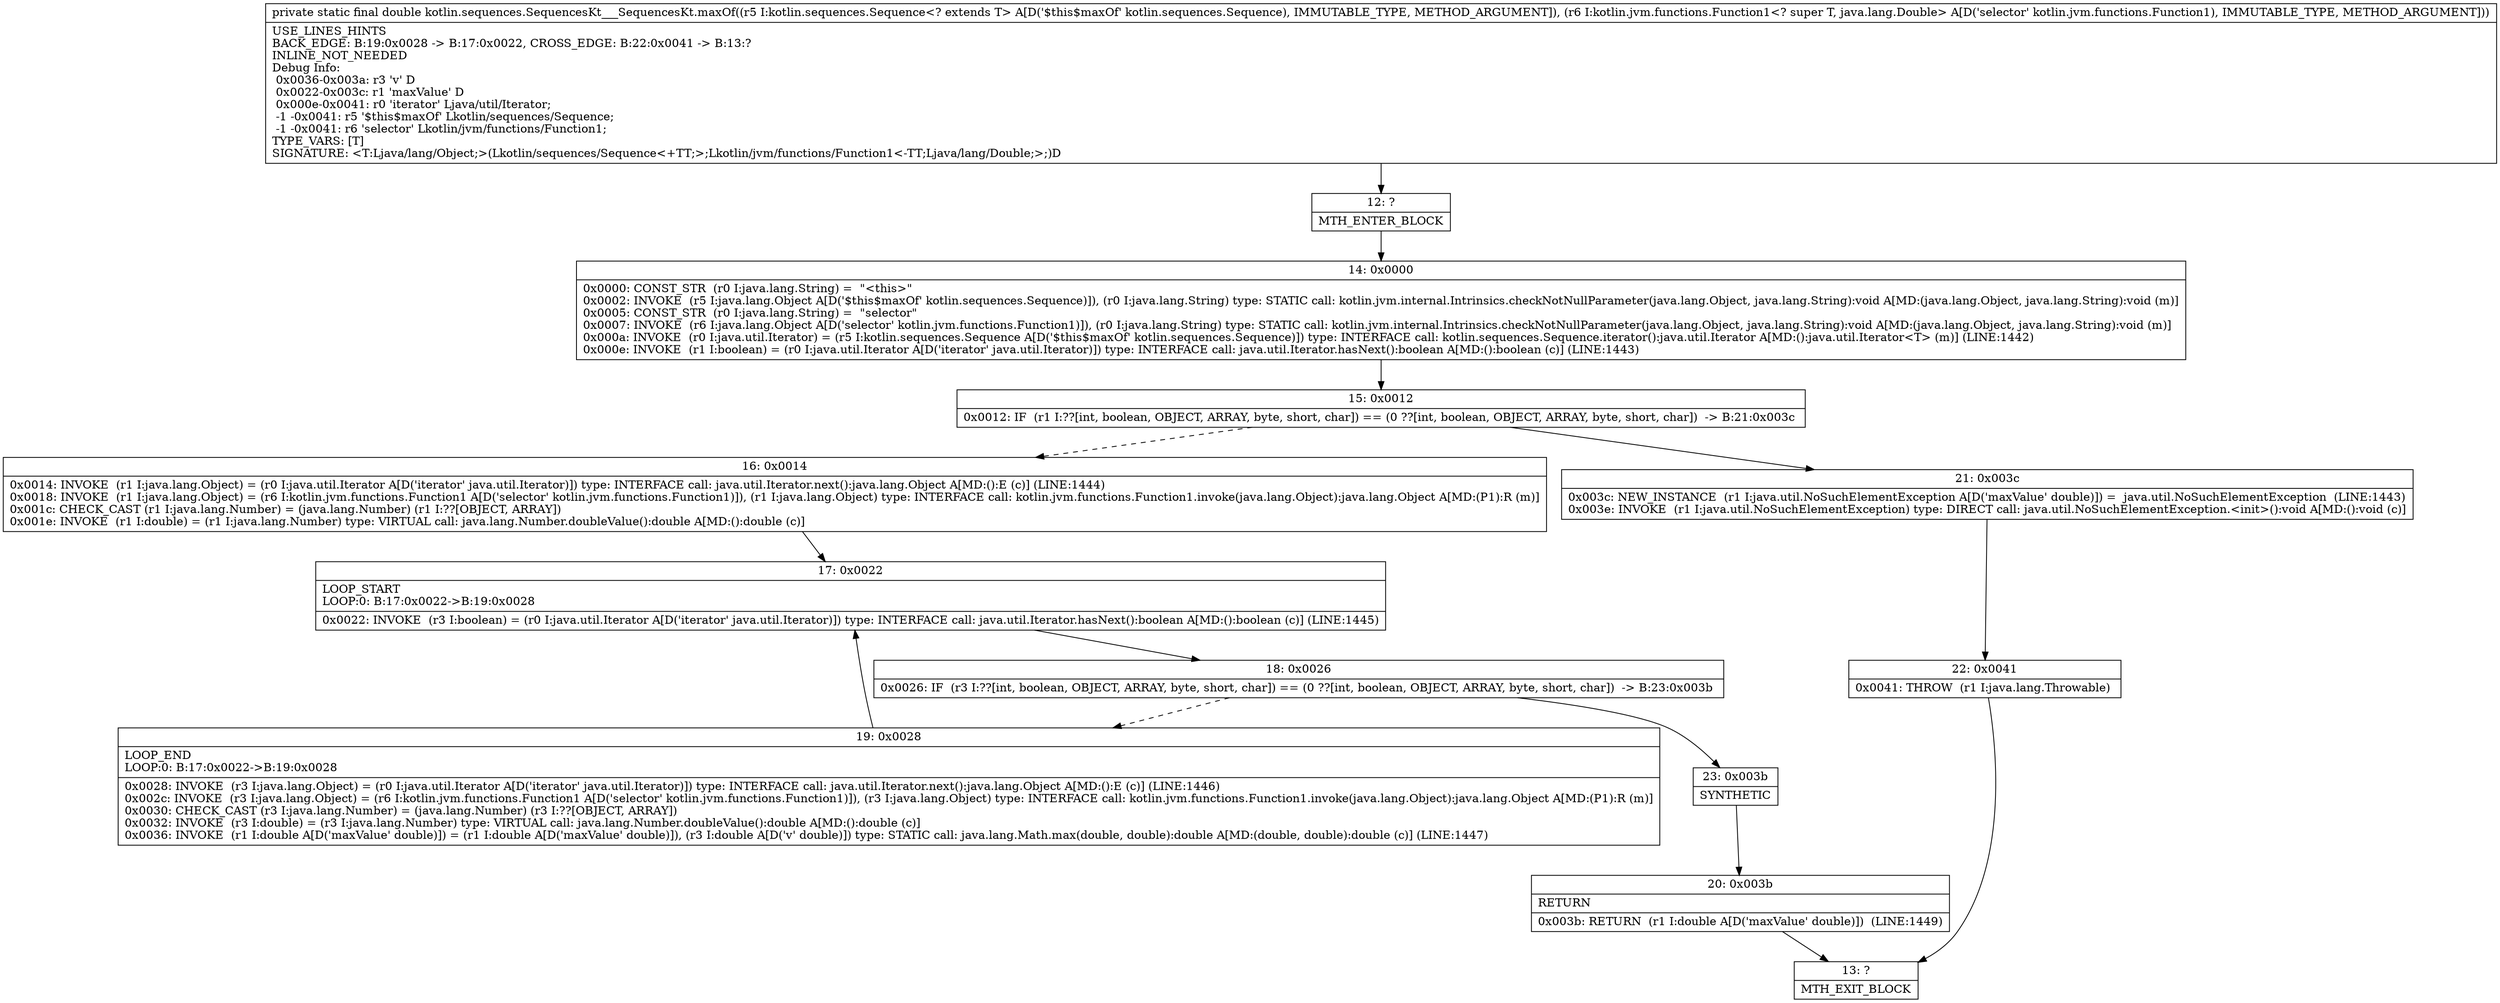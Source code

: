 digraph "CFG forkotlin.sequences.SequencesKt___SequencesKt.maxOf(Lkotlin\/sequences\/Sequence;Lkotlin\/jvm\/functions\/Function1;)D" {
Node_12 [shape=record,label="{12\:\ ?|MTH_ENTER_BLOCK\l}"];
Node_14 [shape=record,label="{14\:\ 0x0000|0x0000: CONST_STR  (r0 I:java.lang.String) =  \"\<this\>\" \l0x0002: INVOKE  (r5 I:java.lang.Object A[D('$this$maxOf' kotlin.sequences.Sequence)]), (r0 I:java.lang.String) type: STATIC call: kotlin.jvm.internal.Intrinsics.checkNotNullParameter(java.lang.Object, java.lang.String):void A[MD:(java.lang.Object, java.lang.String):void (m)]\l0x0005: CONST_STR  (r0 I:java.lang.String) =  \"selector\" \l0x0007: INVOKE  (r6 I:java.lang.Object A[D('selector' kotlin.jvm.functions.Function1)]), (r0 I:java.lang.String) type: STATIC call: kotlin.jvm.internal.Intrinsics.checkNotNullParameter(java.lang.Object, java.lang.String):void A[MD:(java.lang.Object, java.lang.String):void (m)]\l0x000a: INVOKE  (r0 I:java.util.Iterator) = (r5 I:kotlin.sequences.Sequence A[D('$this$maxOf' kotlin.sequences.Sequence)]) type: INTERFACE call: kotlin.sequences.Sequence.iterator():java.util.Iterator A[MD:():java.util.Iterator\<T\> (m)] (LINE:1442)\l0x000e: INVOKE  (r1 I:boolean) = (r0 I:java.util.Iterator A[D('iterator' java.util.Iterator)]) type: INTERFACE call: java.util.Iterator.hasNext():boolean A[MD:():boolean (c)] (LINE:1443)\l}"];
Node_15 [shape=record,label="{15\:\ 0x0012|0x0012: IF  (r1 I:??[int, boolean, OBJECT, ARRAY, byte, short, char]) == (0 ??[int, boolean, OBJECT, ARRAY, byte, short, char])  \-\> B:21:0x003c \l}"];
Node_16 [shape=record,label="{16\:\ 0x0014|0x0014: INVOKE  (r1 I:java.lang.Object) = (r0 I:java.util.Iterator A[D('iterator' java.util.Iterator)]) type: INTERFACE call: java.util.Iterator.next():java.lang.Object A[MD:():E (c)] (LINE:1444)\l0x0018: INVOKE  (r1 I:java.lang.Object) = (r6 I:kotlin.jvm.functions.Function1 A[D('selector' kotlin.jvm.functions.Function1)]), (r1 I:java.lang.Object) type: INTERFACE call: kotlin.jvm.functions.Function1.invoke(java.lang.Object):java.lang.Object A[MD:(P1):R (m)]\l0x001c: CHECK_CAST (r1 I:java.lang.Number) = (java.lang.Number) (r1 I:??[OBJECT, ARRAY]) \l0x001e: INVOKE  (r1 I:double) = (r1 I:java.lang.Number) type: VIRTUAL call: java.lang.Number.doubleValue():double A[MD:():double (c)]\l}"];
Node_17 [shape=record,label="{17\:\ 0x0022|LOOP_START\lLOOP:0: B:17:0x0022\-\>B:19:0x0028\l|0x0022: INVOKE  (r3 I:boolean) = (r0 I:java.util.Iterator A[D('iterator' java.util.Iterator)]) type: INTERFACE call: java.util.Iterator.hasNext():boolean A[MD:():boolean (c)] (LINE:1445)\l}"];
Node_18 [shape=record,label="{18\:\ 0x0026|0x0026: IF  (r3 I:??[int, boolean, OBJECT, ARRAY, byte, short, char]) == (0 ??[int, boolean, OBJECT, ARRAY, byte, short, char])  \-\> B:23:0x003b \l}"];
Node_19 [shape=record,label="{19\:\ 0x0028|LOOP_END\lLOOP:0: B:17:0x0022\-\>B:19:0x0028\l|0x0028: INVOKE  (r3 I:java.lang.Object) = (r0 I:java.util.Iterator A[D('iterator' java.util.Iterator)]) type: INTERFACE call: java.util.Iterator.next():java.lang.Object A[MD:():E (c)] (LINE:1446)\l0x002c: INVOKE  (r3 I:java.lang.Object) = (r6 I:kotlin.jvm.functions.Function1 A[D('selector' kotlin.jvm.functions.Function1)]), (r3 I:java.lang.Object) type: INTERFACE call: kotlin.jvm.functions.Function1.invoke(java.lang.Object):java.lang.Object A[MD:(P1):R (m)]\l0x0030: CHECK_CAST (r3 I:java.lang.Number) = (java.lang.Number) (r3 I:??[OBJECT, ARRAY]) \l0x0032: INVOKE  (r3 I:double) = (r3 I:java.lang.Number) type: VIRTUAL call: java.lang.Number.doubleValue():double A[MD:():double (c)]\l0x0036: INVOKE  (r1 I:double A[D('maxValue' double)]) = (r1 I:double A[D('maxValue' double)]), (r3 I:double A[D('v' double)]) type: STATIC call: java.lang.Math.max(double, double):double A[MD:(double, double):double (c)] (LINE:1447)\l}"];
Node_23 [shape=record,label="{23\:\ 0x003b|SYNTHETIC\l}"];
Node_20 [shape=record,label="{20\:\ 0x003b|RETURN\l|0x003b: RETURN  (r1 I:double A[D('maxValue' double)])  (LINE:1449)\l}"];
Node_13 [shape=record,label="{13\:\ ?|MTH_EXIT_BLOCK\l}"];
Node_21 [shape=record,label="{21\:\ 0x003c|0x003c: NEW_INSTANCE  (r1 I:java.util.NoSuchElementException A[D('maxValue' double)]) =  java.util.NoSuchElementException  (LINE:1443)\l0x003e: INVOKE  (r1 I:java.util.NoSuchElementException) type: DIRECT call: java.util.NoSuchElementException.\<init\>():void A[MD:():void (c)]\l}"];
Node_22 [shape=record,label="{22\:\ 0x0041|0x0041: THROW  (r1 I:java.lang.Throwable) \l}"];
MethodNode[shape=record,label="{private static final double kotlin.sequences.SequencesKt___SequencesKt.maxOf((r5 I:kotlin.sequences.Sequence\<? extends T\> A[D('$this$maxOf' kotlin.sequences.Sequence), IMMUTABLE_TYPE, METHOD_ARGUMENT]), (r6 I:kotlin.jvm.functions.Function1\<? super T, java.lang.Double\> A[D('selector' kotlin.jvm.functions.Function1), IMMUTABLE_TYPE, METHOD_ARGUMENT]))  | USE_LINES_HINTS\lBACK_EDGE: B:19:0x0028 \-\> B:17:0x0022, CROSS_EDGE: B:22:0x0041 \-\> B:13:?\lINLINE_NOT_NEEDED\lDebug Info:\l  0x0036\-0x003a: r3 'v' D\l  0x0022\-0x003c: r1 'maxValue' D\l  0x000e\-0x0041: r0 'iterator' Ljava\/util\/Iterator;\l  \-1 \-0x0041: r5 '$this$maxOf' Lkotlin\/sequences\/Sequence;\l  \-1 \-0x0041: r6 'selector' Lkotlin\/jvm\/functions\/Function1;\lTYPE_VARS: [T]\lSIGNATURE: \<T:Ljava\/lang\/Object;\>(Lkotlin\/sequences\/Sequence\<+TT;\>;Lkotlin\/jvm\/functions\/Function1\<\-TT;Ljava\/lang\/Double;\>;)D\l}"];
MethodNode -> Node_12;Node_12 -> Node_14;
Node_14 -> Node_15;
Node_15 -> Node_16[style=dashed];
Node_15 -> Node_21;
Node_16 -> Node_17;
Node_17 -> Node_18;
Node_18 -> Node_19[style=dashed];
Node_18 -> Node_23;
Node_19 -> Node_17;
Node_23 -> Node_20;
Node_20 -> Node_13;
Node_21 -> Node_22;
Node_22 -> Node_13;
}

